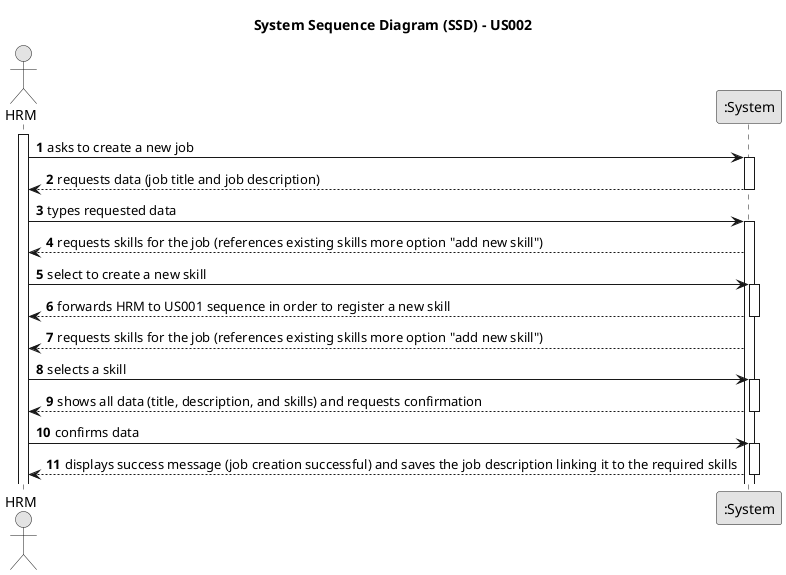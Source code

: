 @startuml
skinparam monochrome true
skinparam packageStyle rectangle
skinparam shadowing false

title System Sequence Diagram (SSD) - US002

autonumber

actor "HRM" as Employee
participant ":System" as System

activate Employee

    Employee -> System : asks to create a new job
    activate System

        System --> Employee : requests data (job title and job description)
    deactivate System

    Employee -> System : types requested data
    activate System

        System --> Employee : requests skills for the job (references existing skills more option "add new skill")

    Employee -> System : select to create a new skill
    activate System

     System --> Employee : forwards HRM to US001 sequence in order to register a new skill
          deactivate System

System --> Employee : requests skills for the job (references existing skills more option "add new skill")

    Employee -> System : selects a skill
    activate System

        System --> Employee : shows all data (title, description, and skills) and requests confirmation
    deactivate System

    Employee -> System : confirms data
    activate System

        System --> Employee : displays success message (job creation successful) and saves the job description linking it to the required skills
    deactivate System

@enduml